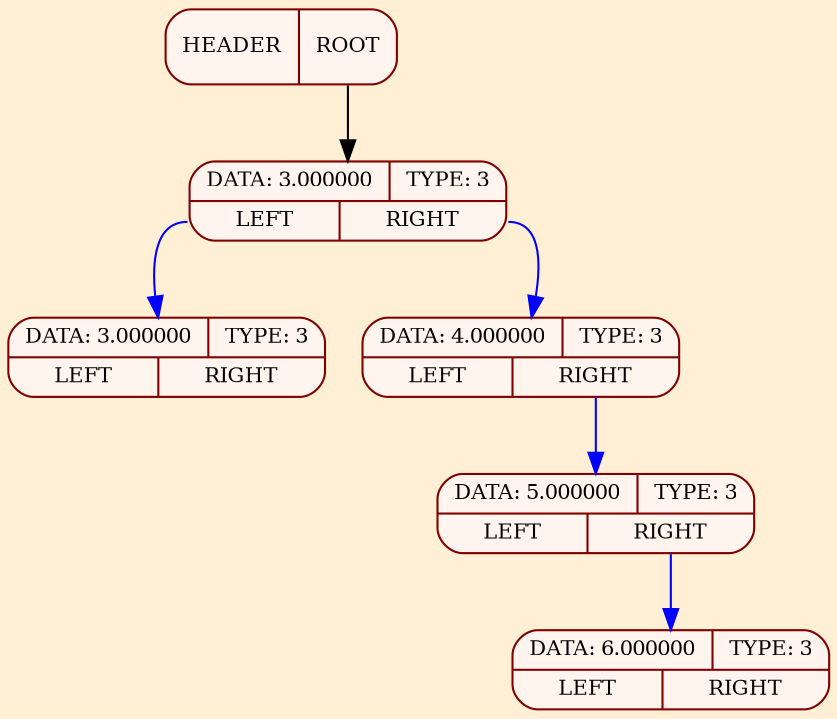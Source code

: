 digraph G{
rankdir = TB;
bgcolor = "#FFEFD5";
node[color = "#800000", fontsize = 10];
edge[color = "#800000", fontsize = 15];

105827994173456 [shape = Mrecord, style = filled, fillcolor = "#FFF5EE", color = "#800000", label = " {{DATA: 3.000000 | TYPE: 3} | {<fl> LEFT | <fr> RIGHT}} "];
105827994173712 [shape = Mrecord, style = filled, fillcolor = "#FFF5EE", color = "#800000", label = " {{DATA: 3.000000 | TYPE: 3} | {<fl> LEFT | <fr> RIGHT}} "];
105827994173456:<fl> -> 105827994173712 [weight = 1, color = "#0000ff"];
105827994173520 [shape = Mrecord, style = filled, fillcolor = "#FFF5EE", color = "#800000", label = " {{DATA: 4.000000 | TYPE: 3} | {<fl> LEFT | <fr> RIGHT}} "];
105827994173456:<fr> -> 105827994173520 [weight = 1, color = "#0000ff"];
105827994173584 [shape = Mrecord, style = filled, fillcolor = "#FFF5EE", color = "#800000", label = " {{DATA: 5.000000 | TYPE: 3} | {<fl> LEFT | <fr> RIGHT}} "];
105827994173520:<fr> -> 105827994173584 [weight = 1, color = "#0000ff"];
105827994173648 [shape = Mrecord, style = filled, fillcolor = "#FFF5EE", color = "#800000", label = " {{DATA: 6.000000 | TYPE: 3} | {<fl> LEFT | <fr> RIGHT}} "];
105827994173584:<fr> -> 105827994173648 [weight = 1, color = "#0000ff"];
All[shape = Mrecord, label = " HEADER | <f1> ROOT", style = "filled", fillcolor = "#FFF5EE"];
All:<f1> -> 105827994173456 [color = "#000000"];
}